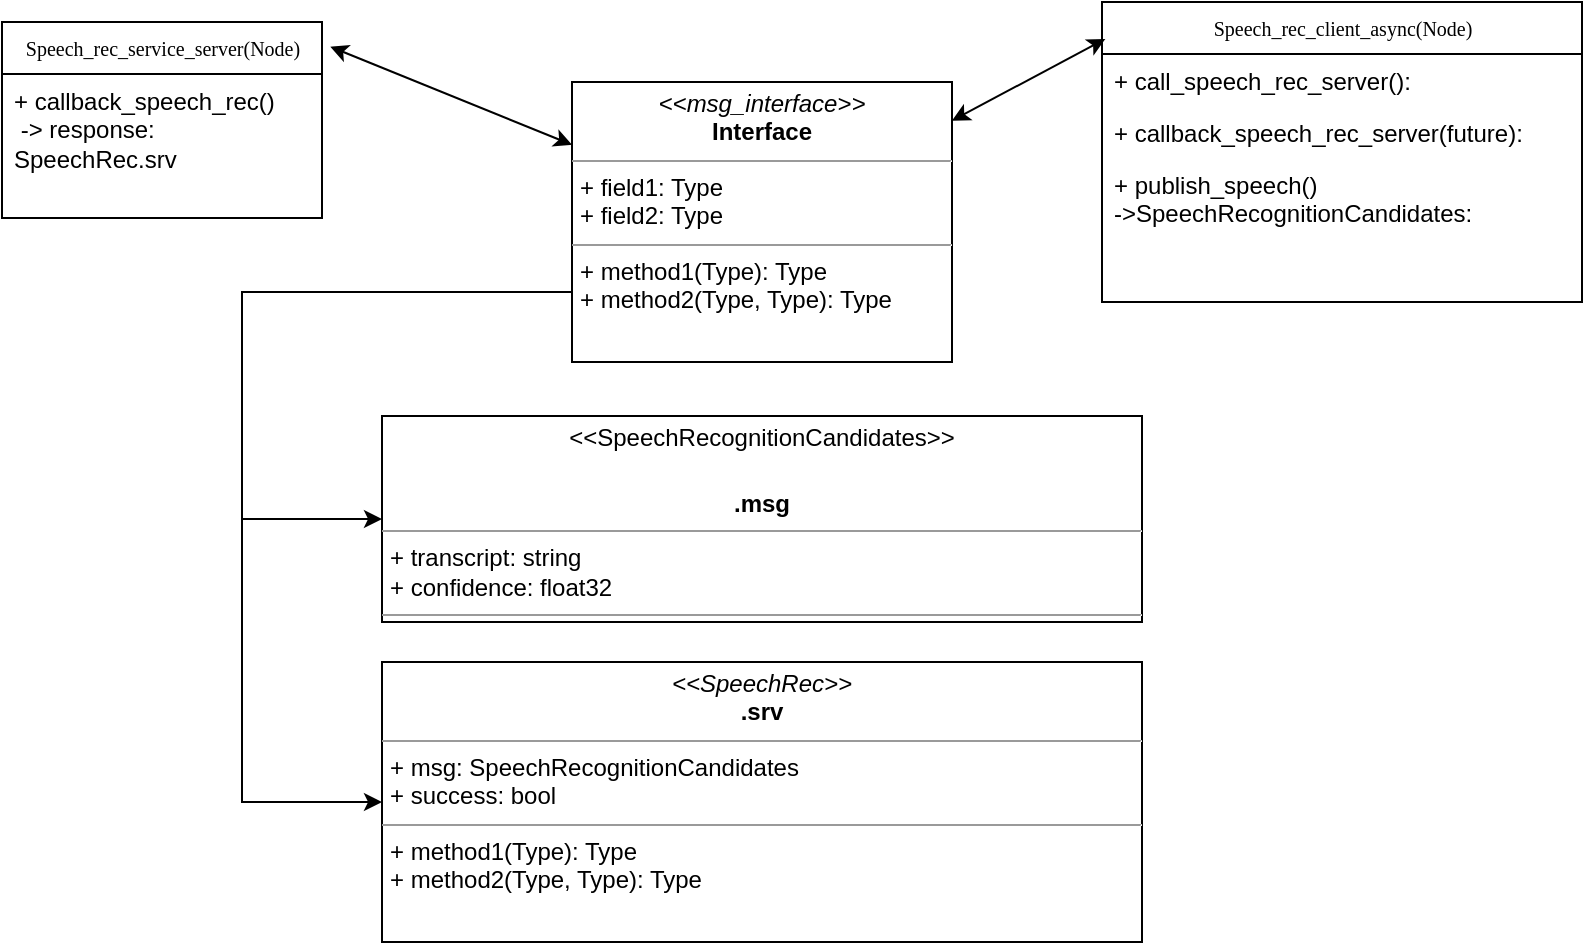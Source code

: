 <mxfile version="21.1.2" type="github">
  <diagram name="Page-1" id="58cdce13-f638-feb5-8d6f-7d28b1aa9fa0">
    <mxGraphModel dx="1259" dy="712" grid="1" gridSize="10" guides="1" tooltips="1" connect="1" arrows="1" fold="1" page="1" pageScale="1" pageWidth="1100" pageHeight="850" background="none" math="0" shadow="0">
      <root>
        <mxCell id="0" />
        <mxCell id="1" parent="0" />
        <mxCell id="oMgfhoWl7ZElJOkDo25w-1" value="Speech_rec_service_server(Node)" style="swimlane;html=1;fontStyle=0;childLayout=stackLayout;horizontal=1;startSize=26;fillColor=none;horizontalStack=0;resizeParent=1;resizeLast=0;collapsible=1;marginBottom=0;swimlaneFillColor=#ffffff;rounded=0;shadow=0;comic=0;labelBackgroundColor=none;strokeWidth=1;fontFamily=Verdana;fontSize=10;align=center;" parent="1" vertex="1">
          <mxGeometry x="190" y="160" width="160" height="98" as="geometry" />
        </mxCell>
        <mxCell id="oMgfhoWl7ZElJOkDo25w-2" value="+ callback_speech_rec()&amp;nbsp; &amp;nbsp; &amp;nbsp;-&amp;gt; response: SpeechRec.srv" style="text;html=1;strokeColor=none;fillColor=none;align=left;verticalAlign=top;spacingLeft=4;spacingRight=4;whiteSpace=wrap;overflow=hidden;rotatable=0;points=[[0,0.5],[1,0.5]];portConstraint=eastwest;" parent="oMgfhoWl7ZElJOkDo25w-1" vertex="1">
          <mxGeometry y="26" width="160" height="72" as="geometry" />
        </mxCell>
        <mxCell id="oMgfhoWl7ZElJOkDo25w-3" value="Speech_rec_client_async(Node)" style="swimlane;html=1;fontStyle=0;childLayout=stackLayout;horizontal=1;startSize=26;fillColor=none;horizontalStack=0;resizeParent=1;resizeLast=0;collapsible=1;marginBottom=0;swimlaneFillColor=#ffffff;rounded=0;shadow=0;comic=0;labelBackgroundColor=none;strokeWidth=1;fontFamily=Verdana;fontSize=10;align=center;" parent="1" vertex="1">
          <mxGeometry x="740" y="150" width="240" height="150" as="geometry" />
        </mxCell>
        <mxCell id="oMgfhoWl7ZElJOkDo25w-4" value="+ call_speech_rec_server():&amp;nbsp;" style="text;html=1;strokeColor=none;fillColor=none;align=left;verticalAlign=top;spacingLeft=4;spacingRight=4;whiteSpace=wrap;overflow=hidden;rotatable=0;points=[[0,0.5],[1,0.5]];portConstraint=eastwest;" parent="oMgfhoWl7ZElJOkDo25w-3" vertex="1">
          <mxGeometry y="26" width="240" height="26" as="geometry" />
        </mxCell>
        <mxCell id="oMgfhoWl7ZElJOkDo25w-5" value="+ callback_speech_rec_server(future):" style="text;html=1;strokeColor=none;fillColor=none;align=left;verticalAlign=top;spacingLeft=4;spacingRight=4;whiteSpace=wrap;overflow=hidden;rotatable=0;points=[[0,0.5],[1,0.5]];portConstraint=eastwest;" parent="oMgfhoWl7ZElJOkDo25w-3" vertex="1">
          <mxGeometry y="52" width="240" height="26" as="geometry" />
        </mxCell>
        <mxCell id="oMgfhoWl7ZElJOkDo25w-6" value="+ publish_speech()&amp;nbsp; &amp;nbsp; &amp;nbsp; &amp;nbsp; &amp;nbsp; &amp;nbsp; &amp;nbsp; &amp;nbsp; &amp;nbsp; &amp;nbsp; &amp;nbsp; &amp;nbsp; &amp;nbsp; &amp;nbsp; &amp;nbsp; &amp;nbsp; &amp;nbsp; &amp;nbsp; &amp;nbsp; -&amp;gt;SpeechRecognitionCandidates:" style="text;html=1;strokeColor=none;fillColor=none;align=left;verticalAlign=top;spacingLeft=4;spacingRight=4;whiteSpace=wrap;overflow=hidden;rotatable=0;points=[[0,0.5],[1,0.5]];portConstraint=eastwest;" parent="oMgfhoWl7ZElJOkDo25w-3" vertex="1">
          <mxGeometry y="78" width="240" height="72" as="geometry" />
        </mxCell>
        <mxCell id="oMgfhoWl7ZElJOkDo25w-7" value="&lt;p style=&quot;margin:0px;margin-top:4px;text-align:center;&quot;&gt;&amp;lt;&amp;lt;SpeechRecognitionCandidates&amp;gt;&amp;gt;&lt;/p&gt;&lt;br&gt;&lt;p style=&quot;margin:0px;margin-top:4px;text-align:center;&quot;&gt;&lt;b&gt;.msg&lt;/b&gt;&lt;/p&gt;&lt;hr size=&quot;1&quot;&gt;&lt;p style=&quot;margin:0px;margin-left:4px;&quot;&gt;+ transcript: string&lt;br&gt;+ confidence: float32&lt;/p&gt;&lt;hr size=&quot;1&quot;&gt;&lt;p style=&quot;margin:0px;margin-left:4px;&quot;&gt;&lt;br&gt;&lt;/p&gt;" style="verticalAlign=top;align=left;overflow=fill;fontSize=12;fontFamily=Helvetica;html=1;rounded=0;shadow=0;comic=0;labelBackgroundColor=none;strokeWidth=1" parent="1" vertex="1">
          <mxGeometry x="380" y="357" width="380" height="103" as="geometry" />
        </mxCell>
        <mxCell id="oMgfhoWl7ZElJOkDo25w-8" value="&lt;p style=&quot;margin:0px;margin-top:4px;text-align:center;&quot;&gt;&lt;i&gt;&amp;lt;&amp;lt;SpeechRec&amp;gt;&amp;gt;&lt;/i&gt;&lt;br&gt;&lt;b&gt;.srv&lt;/b&gt;&lt;/p&gt;&lt;hr size=&quot;1&quot;&gt;&lt;p style=&quot;margin:0px;margin-left:4px;&quot;&gt;+ msg: SpeechRecognitionCandidates&lt;br&gt;+ success: bool&lt;/p&gt;&lt;hr size=&quot;1&quot;&gt;&lt;p style=&quot;margin:0px;margin-left:4px;&quot;&gt;+ method1(Type): Type&lt;br&gt;+ method2(Type, Type): Type&lt;/p&gt;" style="verticalAlign=top;align=left;overflow=fill;fontSize=12;fontFamily=Helvetica;html=1;rounded=0;shadow=0;comic=0;labelBackgroundColor=none;strokeWidth=1" parent="1" vertex="1">
          <mxGeometry x="380" y="480" width="380" height="140" as="geometry" />
        </mxCell>
        <mxCell id="oMgfhoWl7ZElJOkDo25w-9" style="edgeStyle=orthogonalEdgeStyle;rounded=0;orthogonalLoop=1;jettySize=auto;html=1;exitX=0;exitY=0.75;exitDx=0;exitDy=0;entryX=0;entryY=0.5;entryDx=0;entryDy=0;" parent="1" source="oMgfhoWl7ZElJOkDo25w-11" target="oMgfhoWl7ZElJOkDo25w-7" edge="1">
          <mxGeometry relative="1" as="geometry">
            <mxPoint x="310" y="410" as="targetPoint" />
            <Array as="points">
              <mxPoint x="310" y="295" />
              <mxPoint x="310" y="408" />
            </Array>
          </mxGeometry>
        </mxCell>
        <mxCell id="oMgfhoWl7ZElJOkDo25w-10" style="edgeStyle=orthogonalEdgeStyle;rounded=0;orthogonalLoop=1;jettySize=auto;html=1;exitX=0;exitY=0.75;exitDx=0;exitDy=0;entryX=0;entryY=0.5;entryDx=0;entryDy=0;" parent="1" source="oMgfhoWl7ZElJOkDo25w-11" target="oMgfhoWl7ZElJOkDo25w-8" edge="1">
          <mxGeometry relative="1" as="geometry">
            <mxPoint x="310" y="550" as="targetPoint" />
            <Array as="points">
              <mxPoint x="310" y="295" />
              <mxPoint x="310" y="550" />
            </Array>
          </mxGeometry>
        </mxCell>
        <mxCell id="oMgfhoWl7ZElJOkDo25w-11" value="&lt;p style=&quot;margin:0px;margin-top:4px;text-align:center;&quot;&gt;&lt;i&gt;&amp;lt;&amp;lt;msg_interface&amp;gt;&amp;gt;&lt;/i&gt;&lt;br&gt;&lt;b&gt;Interface&lt;/b&gt;&lt;/p&gt;&lt;hr size=&quot;1&quot;&gt;&lt;p style=&quot;margin:0px;margin-left:4px;&quot;&gt;+ field1: Type&lt;br&gt;+ field2: Type&lt;/p&gt;&lt;hr size=&quot;1&quot;&gt;&lt;p style=&quot;margin:0px;margin-left:4px;&quot;&gt;+ method1(Type): Type&lt;br&gt;+ method2(Type, Type): Type&lt;/p&gt;" style="verticalAlign=top;align=left;overflow=fill;fontSize=12;fontFamily=Helvetica;html=1;rounded=0;shadow=0;comic=0;labelBackgroundColor=none;strokeWidth=1" parent="1" vertex="1">
          <mxGeometry x="475" y="190" width="190" height="140" as="geometry" />
        </mxCell>
        <mxCell id="oMgfhoWl7ZElJOkDo25w-12" value="" style="endArrow=classic;startArrow=classic;html=1;rounded=0;entryX=0.007;entryY=0.123;entryDx=0;entryDy=0;entryPerimeter=0;" parent="1" source="oMgfhoWl7ZElJOkDo25w-11" target="oMgfhoWl7ZElJOkDo25w-3" edge="1">
          <mxGeometry width="50" height="50" relative="1" as="geometry">
            <mxPoint x="720" y="250" as="sourcePoint" />
            <mxPoint x="770" y="200" as="targetPoint" />
          </mxGeometry>
        </mxCell>
        <mxCell id="oMgfhoWl7ZElJOkDo25w-13" value="" style="endArrow=classic;startArrow=classic;html=1;rounded=0;exitX=1.026;exitY=0.126;exitDx=0;exitDy=0;exitPerimeter=0;" parent="1" source="oMgfhoWl7ZElJOkDo25w-1" target="oMgfhoWl7ZElJOkDo25w-11" edge="1">
          <mxGeometry width="50" height="50" relative="1" as="geometry">
            <mxPoint x="400" y="220" as="sourcePoint" />
            <mxPoint x="450" y="170" as="targetPoint" />
          </mxGeometry>
        </mxCell>
      </root>
    </mxGraphModel>
  </diagram>
</mxfile>

